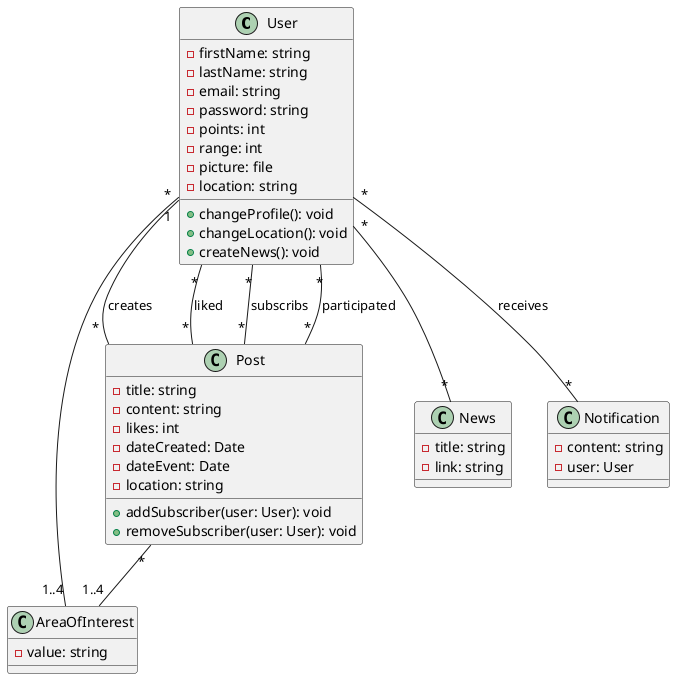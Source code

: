 @startuml App
'Location stores the coordinates'
class User {
    - firstName: string
    - lastName: string
    - email: string
    - password: string
    - points: int
    - range: int
    - picture: file
    - location: string
    + changeProfile(): void
    + changeLocation(): void
    + createNews(): void
}

class AreaOfInterest {
    - value: string
}

class Post {
    - title: string
    - content: string
    - likes: int
    - dateCreated: Date
    - dateEvent: Date
    - location: string
    + addSubscriber(user: User): void
    + removeSubscriber(user: User): void
}

class News {
    - title: string
    - link: string
}

class Notification {
    - content: string
    - user: User
}


User "*" -- "*" News
'A post can have more than one creator'
User "1" -- "*" Post: creates
User "*" -- "*" Post: liked
User "*" -- "*" Notification: receives
User "*" -- "1..4" AreaOfInterest
Post "*" -- "1..4" AreaOfInterest
User "*" -- "*" Post: subscribs
User "*" -- "*" Post: participated

@enduml
